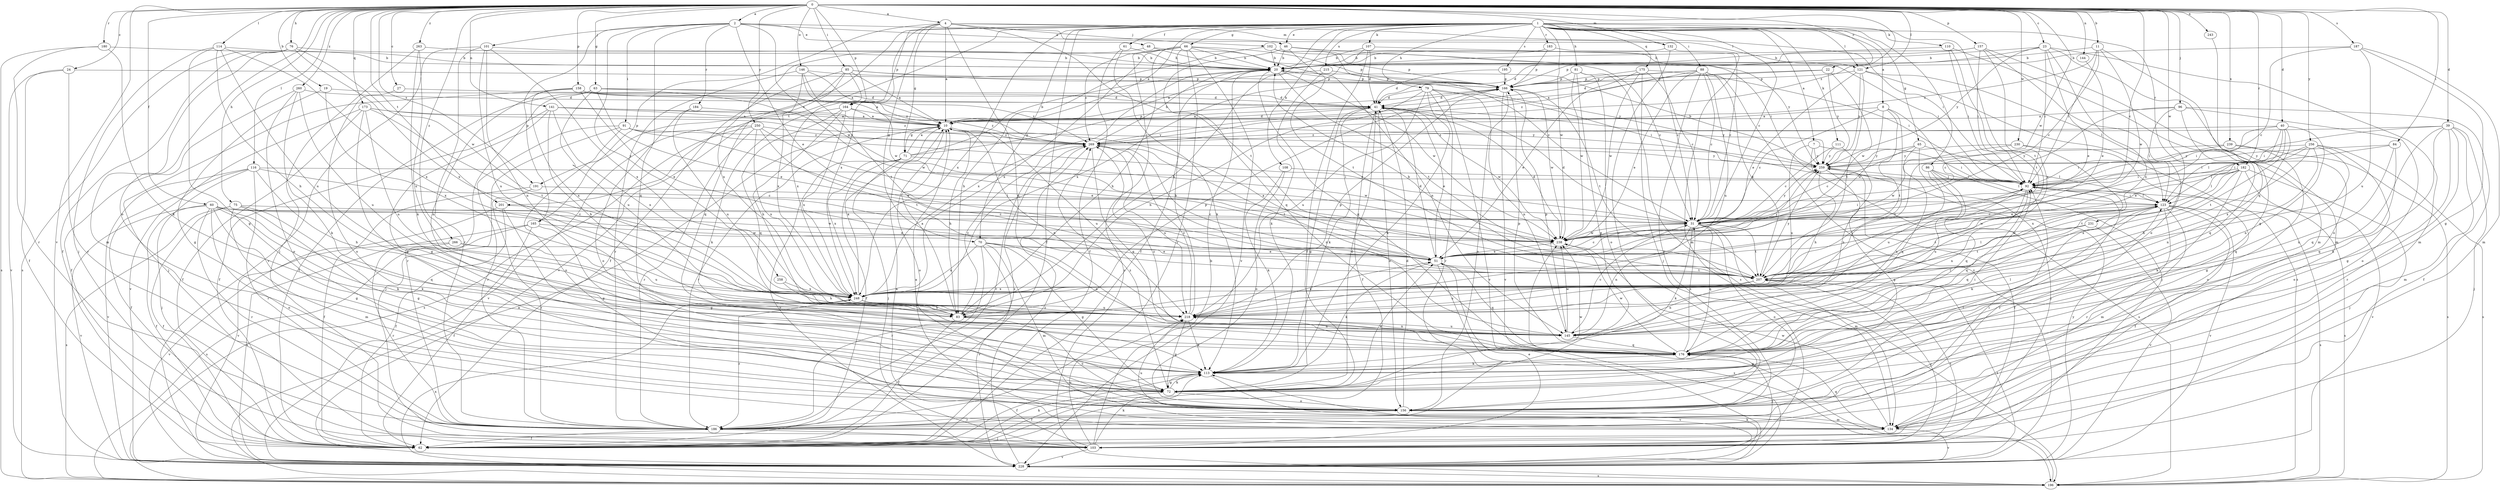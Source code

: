 strict digraph  {
0;
1;
2;
4;
7;
8;
10;
11;
19;
20;
22;
23;
24;
27;
31;
39;
40;
41;
46;
48;
51;
60;
61;
62;
63;
65;
66;
70;
71;
72;
75;
76;
79;
81;
83;
84;
85;
86;
88;
91;
92;
96;
101;
102;
103;
107;
108;
110;
111;
113;
114;
116;
121;
123;
132;
134;
141;
144;
145;
146;
156;
157;
158;
164;
165;
166;
173;
175;
176;
180;
182;
183;
184;
186;
187;
191;
195;
196;
201;
207;
215;
218;
228;
230;
231;
238;
239;
243;
248;
250;
256;
258;
259;
260;
263;
266;
269;
0 -> 2  [label=a];
0 -> 4  [label=a];
0 -> 11  [label=b];
0 -> 19  [label=b];
0 -> 22  [label=c];
0 -> 23  [label=c];
0 -> 24  [label=c];
0 -> 27  [label=c];
0 -> 31  [label=c];
0 -> 39  [label=d];
0 -> 40  [label=d];
0 -> 60  [label=f];
0 -> 63  [label=g];
0 -> 75  [label=h];
0 -> 76  [label=h];
0 -> 84  [label=i];
0 -> 85  [label=i];
0 -> 96  [label=j];
0 -> 114  [label=l];
0 -> 116  [label=l];
0 -> 121  [label=l];
0 -> 132  [label=m];
0 -> 141  [label=n];
0 -> 144  [label=n];
0 -> 146  [label=o];
0 -> 156  [label=o];
0 -> 157  [label=p];
0 -> 158  [label=p];
0 -> 164  [label=p];
0 -> 173  [label=q];
0 -> 180  [label=r];
0 -> 182  [label=r];
0 -> 187  [label=s];
0 -> 191  [label=s];
0 -> 201  [label=t];
0 -> 228  [label=v];
0 -> 230  [label=w];
0 -> 231  [label=w];
0 -> 238  [label=w];
0 -> 239  [label=x];
0 -> 243  [label=x];
0 -> 250  [label=y];
0 -> 256  [label=y];
0 -> 260  [label=z];
0 -> 263  [label=z];
0 -> 266  [label=z];
0 -> 269  [label=z];
1 -> 7  [label=a];
1 -> 8  [label=a];
1 -> 10  [label=a];
1 -> 31  [label=c];
1 -> 46  [label=e];
1 -> 61  [label=f];
1 -> 62  [label=f];
1 -> 65  [label=g];
1 -> 66  [label=g];
1 -> 70  [label=g];
1 -> 79  [label=h];
1 -> 81  [label=h];
1 -> 83  [label=h];
1 -> 86  [label=i];
1 -> 88  [label=i];
1 -> 107  [label=k];
1 -> 108  [label=k];
1 -> 110  [label=k];
1 -> 111  [label=k];
1 -> 121  [label=l];
1 -> 164  [label=p];
1 -> 175  [label=q];
1 -> 182  [label=r];
1 -> 183  [label=r];
1 -> 191  [label=s];
1 -> 195  [label=s];
1 -> 201  [label=t];
1 -> 207  [label=t];
1 -> 215  [label=u];
1 -> 238  [label=w];
1 -> 248  [label=x];
2 -> 46  [label=e];
2 -> 48  [label=e];
2 -> 51  [label=e];
2 -> 91  [label=i];
2 -> 101  [label=j];
2 -> 121  [label=l];
2 -> 165  [label=p];
2 -> 176  [label=q];
2 -> 184  [label=r];
2 -> 238  [label=w];
2 -> 258  [label=y];
4 -> 10  [label=a];
4 -> 70  [label=g];
4 -> 71  [label=g];
4 -> 92  [label=i];
4 -> 102  [label=j];
4 -> 132  [label=m];
4 -> 165  [label=p];
4 -> 176  [label=q];
4 -> 207  [label=t];
4 -> 248  [label=x];
7 -> 92  [label=i];
7 -> 196  [label=s];
7 -> 218  [label=u];
7 -> 259  [label=y];
8 -> 10  [label=a];
8 -> 31  [label=c];
8 -> 103  [label=j];
8 -> 207  [label=t];
8 -> 218  [label=u];
8 -> 238  [label=w];
10 -> 41  [label=d];
10 -> 71  [label=g];
10 -> 83  [label=h];
10 -> 145  [label=n];
10 -> 156  [label=o];
10 -> 186  [label=r];
10 -> 218  [label=u];
10 -> 269  [label=z];
11 -> 20  [label=b];
11 -> 31  [label=c];
11 -> 72  [label=g];
11 -> 92  [label=i];
11 -> 238  [label=w];
11 -> 269  [label=z];
19 -> 41  [label=d];
19 -> 72  [label=g];
19 -> 248  [label=x];
20 -> 166  [label=p];
20 -> 176  [label=q];
20 -> 207  [label=t];
20 -> 238  [label=w];
20 -> 248  [label=x];
22 -> 10  [label=a];
22 -> 166  [label=p];
22 -> 238  [label=w];
22 -> 259  [label=y];
23 -> 20  [label=b];
23 -> 51  [label=e];
23 -> 92  [label=i];
23 -> 134  [label=m];
23 -> 156  [label=o];
23 -> 166  [label=p];
23 -> 248  [label=x];
23 -> 259  [label=y];
24 -> 62  [label=f];
24 -> 166  [label=p];
24 -> 186  [label=r];
24 -> 228  [label=v];
27 -> 41  [label=d];
27 -> 156  [label=o];
31 -> 41  [label=d];
31 -> 92  [label=i];
31 -> 113  [label=k];
31 -> 134  [label=m];
31 -> 145  [label=n];
31 -> 156  [label=o];
31 -> 176  [label=q];
31 -> 207  [label=t];
31 -> 238  [label=w];
31 -> 259  [label=y];
39 -> 72  [label=g];
39 -> 92  [label=i];
39 -> 103  [label=j];
39 -> 113  [label=k];
39 -> 134  [label=m];
39 -> 176  [label=q];
39 -> 186  [label=r];
39 -> 269  [label=z];
40 -> 51  [label=e];
40 -> 92  [label=i];
40 -> 123  [label=l];
40 -> 145  [label=n];
40 -> 207  [label=t];
40 -> 248  [label=x];
40 -> 269  [label=z];
41 -> 10  [label=a];
41 -> 51  [label=e];
41 -> 62  [label=f];
41 -> 72  [label=g];
41 -> 113  [label=k];
41 -> 156  [label=o];
41 -> 238  [label=w];
41 -> 259  [label=y];
46 -> 20  [label=b];
46 -> 31  [label=c];
46 -> 92  [label=i];
46 -> 176  [label=q];
46 -> 207  [label=t];
48 -> 20  [label=b];
48 -> 248  [label=x];
48 -> 259  [label=y];
51 -> 10  [label=a];
51 -> 31  [label=c];
51 -> 41  [label=d];
51 -> 113  [label=k];
51 -> 176  [label=q];
51 -> 196  [label=s];
51 -> 207  [label=t];
51 -> 259  [label=y];
60 -> 31  [label=c];
60 -> 51  [label=e];
60 -> 62  [label=f];
60 -> 72  [label=g];
60 -> 113  [label=k];
60 -> 156  [label=o];
60 -> 176  [label=q];
60 -> 186  [label=r];
60 -> 228  [label=v];
60 -> 238  [label=w];
61 -> 20  [label=b];
61 -> 62  [label=f];
61 -> 113  [label=k];
62 -> 113  [label=k];
63 -> 41  [label=d];
63 -> 51  [label=e];
63 -> 62  [label=f];
63 -> 186  [label=r];
63 -> 218  [label=u];
63 -> 238  [label=w];
63 -> 269  [label=z];
65 -> 31  [label=c];
65 -> 103  [label=j];
65 -> 123  [label=l];
65 -> 176  [label=q];
65 -> 259  [label=y];
66 -> 20  [label=b];
66 -> 62  [label=f];
66 -> 83  [label=h];
66 -> 145  [label=n];
66 -> 166  [label=p];
66 -> 186  [label=r];
66 -> 196  [label=s];
66 -> 228  [label=v];
66 -> 248  [label=x];
66 -> 269  [label=z];
70 -> 51  [label=e];
70 -> 72  [label=g];
70 -> 134  [label=m];
70 -> 145  [label=n];
70 -> 186  [label=r];
70 -> 228  [label=v];
70 -> 248  [label=x];
71 -> 10  [label=a];
71 -> 20  [label=b];
71 -> 62  [label=f];
71 -> 103  [label=j];
71 -> 166  [label=p];
71 -> 228  [label=v];
71 -> 238  [label=w];
71 -> 248  [label=x];
72 -> 41  [label=d];
72 -> 51  [label=e];
72 -> 62  [label=f];
72 -> 113  [label=k];
72 -> 156  [label=o];
72 -> 238  [label=w];
72 -> 269  [label=z];
75 -> 31  [label=c];
75 -> 62  [label=f];
75 -> 72  [label=g];
75 -> 113  [label=k];
75 -> 134  [label=m];
75 -> 196  [label=s];
76 -> 20  [label=b];
76 -> 62  [label=f];
76 -> 134  [label=m];
76 -> 196  [label=s];
76 -> 238  [label=w];
76 -> 248  [label=x];
79 -> 41  [label=d];
79 -> 83  [label=h];
79 -> 92  [label=i];
79 -> 113  [label=k];
79 -> 145  [label=n];
79 -> 186  [label=r];
79 -> 218  [label=u];
79 -> 228  [label=v];
81 -> 72  [label=g];
81 -> 156  [label=o];
81 -> 166  [label=p];
81 -> 196  [label=s];
81 -> 238  [label=w];
83 -> 10  [label=a];
83 -> 62  [label=f];
83 -> 145  [label=n];
83 -> 156  [label=o];
83 -> 166  [label=p];
83 -> 269  [label=z];
84 -> 92  [label=i];
84 -> 145  [label=n];
84 -> 176  [label=q];
84 -> 259  [label=y];
85 -> 10  [label=a];
85 -> 62  [label=f];
85 -> 166  [label=p];
85 -> 176  [label=q];
85 -> 228  [label=v];
85 -> 248  [label=x];
85 -> 259  [label=y];
86 -> 92  [label=i];
86 -> 123  [label=l];
86 -> 145  [label=n];
86 -> 176  [label=q];
86 -> 218  [label=u];
88 -> 31  [label=c];
88 -> 41  [label=d];
88 -> 51  [label=e];
88 -> 166  [label=p];
88 -> 186  [label=r];
88 -> 207  [label=t];
88 -> 218  [label=u];
88 -> 228  [label=v];
88 -> 269  [label=z];
91 -> 31  [label=c];
91 -> 51  [label=e];
91 -> 103  [label=j];
91 -> 156  [label=o];
91 -> 186  [label=r];
91 -> 269  [label=z];
92 -> 123  [label=l];
92 -> 145  [label=n];
92 -> 176  [label=q];
92 -> 186  [label=r];
92 -> 196  [label=s];
92 -> 218  [label=u];
96 -> 10  [label=a];
96 -> 31  [label=c];
96 -> 62  [label=f];
96 -> 123  [label=l];
96 -> 156  [label=o];
96 -> 176  [label=q];
101 -> 20  [label=b];
101 -> 145  [label=n];
101 -> 186  [label=r];
101 -> 218  [label=u];
101 -> 228  [label=v];
101 -> 248  [label=x];
102 -> 20  [label=b];
102 -> 31  [label=c];
102 -> 83  [label=h];
102 -> 92  [label=i];
102 -> 166  [label=p];
103 -> 10  [label=a];
103 -> 20  [label=b];
103 -> 51  [label=e];
103 -> 113  [label=k];
103 -> 207  [label=t];
103 -> 218  [label=u];
103 -> 228  [label=v];
107 -> 20  [label=b];
107 -> 31  [label=c];
107 -> 41  [label=d];
107 -> 62  [label=f];
107 -> 248  [label=x];
108 -> 92  [label=i];
108 -> 113  [label=k];
108 -> 156  [label=o];
110 -> 20  [label=b];
110 -> 92  [label=i];
110 -> 134  [label=m];
110 -> 207  [label=t];
111 -> 31  [label=c];
111 -> 145  [label=n];
111 -> 259  [label=y];
113 -> 62  [label=f];
113 -> 72  [label=g];
113 -> 92  [label=i];
113 -> 228  [label=v];
114 -> 20  [label=b];
114 -> 72  [label=g];
114 -> 83  [label=h];
114 -> 103  [label=j];
114 -> 218  [label=u];
114 -> 248  [label=x];
116 -> 31  [label=c];
116 -> 62  [label=f];
116 -> 83  [label=h];
116 -> 92  [label=i];
116 -> 103  [label=j];
116 -> 186  [label=r];
116 -> 228  [label=v];
121 -> 51  [label=e];
121 -> 123  [label=l];
121 -> 166  [label=p];
121 -> 196  [label=s];
121 -> 207  [label=t];
121 -> 259  [label=y];
123 -> 31  [label=c];
123 -> 62  [label=f];
123 -> 92  [label=i];
123 -> 113  [label=k];
123 -> 134  [label=m];
123 -> 176  [label=q];
123 -> 186  [label=r];
123 -> 196  [label=s];
123 -> 207  [label=t];
123 -> 228  [label=v];
123 -> 238  [label=w];
132 -> 20  [label=b];
132 -> 134  [label=m];
132 -> 156  [label=o];
134 -> 10  [label=a];
134 -> 176  [label=q];
134 -> 218  [label=u];
134 -> 228  [label=v];
134 -> 238  [label=w];
141 -> 10  [label=a];
141 -> 62  [label=f];
141 -> 72  [label=g];
141 -> 83  [label=h];
141 -> 248  [label=x];
141 -> 259  [label=y];
141 -> 269  [label=z];
144 -> 51  [label=e];
145 -> 31  [label=c];
145 -> 123  [label=l];
145 -> 166  [label=p];
145 -> 176  [label=q];
145 -> 218  [label=u];
145 -> 238  [label=w];
146 -> 10  [label=a];
146 -> 166  [label=p];
146 -> 186  [label=r];
146 -> 207  [label=t];
146 -> 238  [label=w];
146 -> 248  [label=x];
156 -> 41  [label=d];
156 -> 123  [label=l];
156 -> 134  [label=m];
156 -> 186  [label=r];
157 -> 20  [label=b];
157 -> 41  [label=d];
157 -> 92  [label=i];
157 -> 134  [label=m];
157 -> 156  [label=o];
157 -> 248  [label=x];
158 -> 10  [label=a];
158 -> 41  [label=d];
158 -> 51  [label=e];
158 -> 103  [label=j];
158 -> 145  [label=n];
158 -> 248  [label=x];
158 -> 269  [label=z];
164 -> 10  [label=a];
164 -> 83  [label=h];
164 -> 113  [label=k];
164 -> 176  [label=q];
164 -> 248  [label=x];
164 -> 269  [label=z];
165 -> 62  [label=f];
165 -> 72  [label=g];
165 -> 196  [label=s];
165 -> 228  [label=v];
165 -> 238  [label=w];
166 -> 41  [label=d];
166 -> 156  [label=o];
166 -> 207  [label=t];
166 -> 228  [label=v];
166 -> 238  [label=w];
173 -> 10  [label=a];
173 -> 62  [label=f];
173 -> 72  [label=g];
173 -> 207  [label=t];
173 -> 218  [label=u];
173 -> 228  [label=v];
173 -> 259  [label=y];
175 -> 31  [label=c];
175 -> 51  [label=e];
175 -> 92  [label=i];
175 -> 103  [label=j];
175 -> 166  [label=p];
175 -> 238  [label=w];
176 -> 31  [label=c];
176 -> 103  [label=j];
176 -> 113  [label=k];
176 -> 123  [label=l];
176 -> 166  [label=p];
176 -> 238  [label=w];
176 -> 269  [label=z];
180 -> 20  [label=b];
180 -> 113  [label=k];
180 -> 186  [label=r];
180 -> 196  [label=s];
182 -> 51  [label=e];
182 -> 92  [label=i];
182 -> 103  [label=j];
182 -> 113  [label=k];
182 -> 123  [label=l];
182 -> 207  [label=t];
182 -> 228  [label=v];
182 -> 248  [label=x];
183 -> 20  [label=b];
183 -> 31  [label=c];
183 -> 166  [label=p];
184 -> 10  [label=a];
184 -> 156  [label=o];
184 -> 218  [label=u];
186 -> 62  [label=f];
186 -> 92  [label=i];
186 -> 103  [label=j];
186 -> 269  [label=z];
187 -> 20  [label=b];
187 -> 31  [label=c];
187 -> 72  [label=g];
187 -> 134  [label=m];
187 -> 218  [label=u];
191 -> 62  [label=f];
191 -> 123  [label=l];
191 -> 186  [label=r];
195 -> 41  [label=d];
195 -> 166  [label=p];
196 -> 10  [label=a];
196 -> 238  [label=w];
196 -> 248  [label=x];
201 -> 31  [label=c];
201 -> 62  [label=f];
201 -> 72  [label=g];
201 -> 228  [label=v];
207 -> 20  [label=b];
207 -> 92  [label=i];
207 -> 103  [label=j];
207 -> 123  [label=l];
207 -> 145  [label=n];
207 -> 218  [label=u];
207 -> 248  [label=x];
207 -> 259  [label=y];
215 -> 10  [label=a];
215 -> 113  [label=k];
215 -> 166  [label=p];
218 -> 20  [label=b];
218 -> 51  [label=e];
218 -> 72  [label=g];
218 -> 113  [label=k];
218 -> 145  [label=n];
218 -> 166  [label=p];
218 -> 269  [label=z];
228 -> 113  [label=k];
228 -> 196  [label=s];
228 -> 207  [label=t];
228 -> 259  [label=y];
228 -> 269  [label=z];
230 -> 156  [label=o];
230 -> 238  [label=w];
230 -> 248  [label=x];
230 -> 259  [label=y];
231 -> 207  [label=t];
231 -> 228  [label=v];
231 -> 238  [label=w];
238 -> 41  [label=d];
238 -> 51  [label=e];
239 -> 72  [label=g];
239 -> 92  [label=i];
239 -> 196  [label=s];
239 -> 259  [label=y];
243 -> 176  [label=q];
248 -> 10  [label=a];
248 -> 83  [label=h];
248 -> 186  [label=r];
248 -> 218  [label=u];
250 -> 51  [label=e];
250 -> 186  [label=r];
250 -> 196  [label=s];
250 -> 207  [label=t];
250 -> 228  [label=v];
250 -> 248  [label=x];
250 -> 269  [label=z];
256 -> 83  [label=h];
256 -> 92  [label=i];
256 -> 123  [label=l];
256 -> 145  [label=n];
256 -> 156  [label=o];
256 -> 176  [label=q];
256 -> 196  [label=s];
256 -> 259  [label=y];
258 -> 83  [label=h];
258 -> 248  [label=x];
259 -> 20  [label=b];
259 -> 62  [label=f];
259 -> 72  [label=g];
259 -> 83  [label=h];
259 -> 92  [label=i];
260 -> 41  [label=d];
260 -> 62  [label=f];
260 -> 113  [label=k];
260 -> 156  [label=o];
260 -> 218  [label=u];
263 -> 20  [label=b];
263 -> 103  [label=j];
263 -> 113  [label=k];
263 -> 218  [label=u];
266 -> 51  [label=e];
266 -> 186  [label=r];
266 -> 218  [label=u];
266 -> 228  [label=v];
269 -> 20  [label=b];
269 -> 145  [label=n];
269 -> 176  [label=q];
269 -> 186  [label=r];
269 -> 207  [label=t];
269 -> 218  [label=u];
269 -> 259  [label=y];
}

